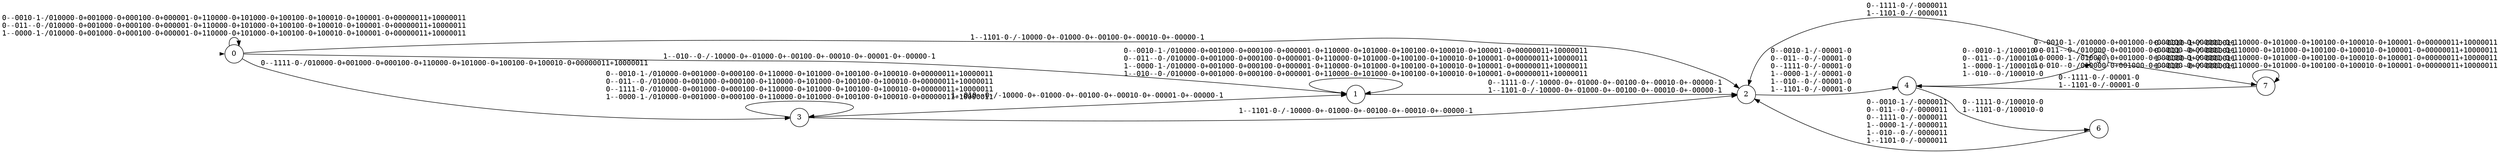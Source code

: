 digraph""{graph[rankdir=LR,ranksep=0.8,nodesep=0.2];node[shape=circle];edge[fontname=mono];init[shape=point,style=invis];0[label="0"];1[label="1"];2[label="2"];3[label="3"];4[label="4"];5[label="5"];6[label="6"];7[label="7"];init->0[penwidth=0,tooltip="initialstate"];0->0[label="0--0010-1-/010000-0+001000-0+000100-0+000001-0+110000-0+101000-0+100100-0+100010-0+100001-0+00000011+10000011\l0--011--0-/010000-0+001000-0+000100-0+000001-0+110000-0+101000-0+100100-0+100010-0+100001-0+00000011+10000011\l1--0000-1-/010000-0+001000-0+000100-0+000001-0+110000-0+101000-0+100100-0+100010-0+100001-0+00000011+10000011\l",labeltooltip="&#172;day&#8743;&#172;get_med&#8743;&#172;shop&#8743;night&#8743;&#172;entrance&#8743;warehouse/&#172;take_med&#8743;go_counter&#8743;&#172;go_charging_point&#8743;&#172;go_safe_loc&#8743;&#172;go_warehouse&#8743;&#172;go_back&#8743;&#172;go_entrace+&#172;take_med&#8743;&#172;go_counter&#8743;go_charging_point&#8743;&#172;go_safe_loc&#8743;&#172;go_warehouse&#8743;&#172;go_back&#8743;&#172;go_entrace+&#172;take_med&#8743;&#172;go_counter&#8743;&#172;go_charging_point&#8743;go_safe_loc&#8743;&#172;go_warehouse&#8743;&#172;go_back&#8743;&#172;go_entrace+&#172;take_med&#8743;&#172;go_counter&#8743;&#172;go_charging_point&#8743;&#172;go_safe_loc&#8743;&#172;go_warehouse&#8743;go_back&#8743;&#172;go_entrace+take_med&#8743;go_counter&#8743;&#172;go_charging_point&#8743;&#172;go_safe_loc&#8743;&#172;go_warehouse&#8743;&#172;go_back&#8743;&#172;go_entrace+take_med&#8743;&#172;go_counter&#8743;go_charging_point&#8743;&#172;go_safe_loc&#8743;&#172;go_warehouse&#8743;&#172;go_back&#8743;&#172;go_entrace+take_med&#8743;&#172;go_counter&#8743;&#172;go_charging_point&#8743;go_safe_loc&#8743;&#172;go_warehouse&#8743;&#172;go_back&#8743;&#172;go_entrace+take_med&#8743;&#172;go_counter&#8743;&#172;go_charging_point&#8743;&#172;go_safe_loc&#8743;go_warehouse&#8743;&#172;go_back&#8743;&#172;go_entrace+take_med&#8743;&#172;go_counter&#8743;&#172;go_charging_point&#8743;&#172;go_safe_loc&#8743;&#172;go_warehouse&#8743;go_back&#8743;&#172;go_entrace+&#172;take_med&#8743;&#172;go_counter&#8743;&#172;go_charging_point&#8743;&#172;go_safe_loc&#8743;&#172;go_warehouse&#8743;&#172;go_back&#8743;give_med&#8743;go_entrace+take_med&#8743;&#172;go_counter&#8743;&#172;go_charging_point&#8743;&#172;go_safe_loc&#8743;&#172;go_warehouse&#8743;&#172;go_back&#8743;give_med&#8743;go_entrace&#10;&#172;day&#8743;&#172;get_med&#8743;shop&#8743;night&#8743;&#172;warehouse/&#172;take_med&#8743;go_counter&#8743;&#172;go_charging_point&#8743;&#172;go_safe_loc&#8743;&#172;go_warehouse&#8743;&#172;go_back&#8743;&#172;go_entrace+&#172;take_med&#8743;&#172;go_counter&#8743;go_charging_point&#8743;&#172;go_safe_loc&#8743;&#172;go_warehouse&#8743;&#172;go_back&#8743;&#172;go_entrace+&#172;take_med&#8743;&#172;go_counter&#8743;&#172;go_charging_point&#8743;go_safe_loc&#8743;&#172;go_warehouse&#8743;&#172;go_back&#8743;&#172;go_entrace+&#172;take_med&#8743;&#172;go_counter&#8743;&#172;go_charging_point&#8743;&#172;go_safe_loc&#8743;&#172;go_warehouse&#8743;go_back&#8743;&#172;go_entrace+take_med&#8743;go_counter&#8743;&#172;go_charging_point&#8743;&#172;go_safe_loc&#8743;&#172;go_warehouse&#8743;&#172;go_back&#8743;&#172;go_entrace+take_med&#8743;&#172;go_counter&#8743;go_charging_point&#8743;&#172;go_safe_loc&#8743;&#172;go_warehouse&#8743;&#172;go_back&#8743;&#172;go_entrace+take_med&#8743;&#172;go_counter&#8743;&#172;go_charging_point&#8743;go_safe_loc&#8743;&#172;go_warehouse&#8743;&#172;go_back&#8743;&#172;go_entrace+take_med&#8743;&#172;go_counter&#8743;&#172;go_charging_point&#8743;&#172;go_safe_loc&#8743;go_warehouse&#8743;&#172;go_back&#8743;&#172;go_entrace+take_med&#8743;&#172;go_counter&#8743;&#172;go_charging_point&#8743;&#172;go_safe_loc&#8743;&#172;go_warehouse&#8743;go_back&#8743;&#172;go_entrace+&#172;take_med&#8743;&#172;go_counter&#8743;&#172;go_charging_point&#8743;&#172;go_safe_loc&#8743;&#172;go_warehouse&#8743;&#172;go_back&#8743;give_med&#8743;go_entrace+take_med&#8743;&#172;go_counter&#8743;&#172;go_charging_point&#8743;&#172;go_safe_loc&#8743;&#172;go_warehouse&#8743;&#172;go_back&#8743;give_med&#8743;go_entrace&#10;day&#8743;&#172;get_med&#8743;&#172;shop&#8743;&#172;night&#8743;&#172;entrance&#8743;warehouse/&#172;take_med&#8743;go_counter&#8743;&#172;go_charging_point&#8743;&#172;go_safe_loc&#8743;&#172;go_warehouse&#8743;&#172;go_back&#8743;&#172;go_entrace+&#172;take_med&#8743;&#172;go_counter&#8743;go_charging_point&#8743;&#172;go_safe_loc&#8743;&#172;go_warehouse&#8743;&#172;go_back&#8743;&#172;go_entrace+&#172;take_med&#8743;&#172;go_counter&#8743;&#172;go_charging_point&#8743;go_safe_loc&#8743;&#172;go_warehouse&#8743;&#172;go_back&#8743;&#172;go_entrace+&#172;take_med&#8743;&#172;go_counter&#8743;&#172;go_charging_point&#8743;&#172;go_safe_loc&#8743;&#172;go_warehouse&#8743;go_back&#8743;&#172;go_entrace+take_med&#8743;go_counter&#8743;&#172;go_charging_point&#8743;&#172;go_safe_loc&#8743;&#172;go_warehouse&#8743;&#172;go_back&#8743;&#172;go_entrace+take_med&#8743;&#172;go_counter&#8743;go_charging_point&#8743;&#172;go_safe_loc&#8743;&#172;go_warehouse&#8743;&#172;go_back&#8743;&#172;go_entrace+take_med&#8743;&#172;go_counter&#8743;&#172;go_charging_point&#8743;go_safe_loc&#8743;&#172;go_warehouse&#8743;&#172;go_back&#8743;&#172;go_entrace+take_med&#8743;&#172;go_counter&#8743;&#172;go_charging_point&#8743;&#172;go_safe_loc&#8743;go_warehouse&#8743;&#172;go_back&#8743;&#172;go_entrace+take_med&#8743;&#172;go_counter&#8743;&#172;go_charging_point&#8743;&#172;go_safe_loc&#8743;&#172;go_warehouse&#8743;go_back&#8743;&#172;go_entrace+&#172;take_med&#8743;&#172;go_counter&#8743;&#172;go_charging_point&#8743;&#172;go_safe_loc&#8743;&#172;go_warehouse&#8743;&#172;go_back&#8743;give_med&#8743;go_entrace+take_med&#8743;&#172;go_counter&#8743;&#172;go_charging_point&#8743;&#172;go_safe_loc&#8743;&#172;go_warehouse&#8743;&#172;go_back&#8743;give_med&#8743;go_entrace&#10;"];0->1[label="1--010--0-/-10000-0+-01000-0+-00100-0+-00010-0+-00001-0+-00000-1\l",labeltooltip="day&#8743;&#172;get_med&#8743;shop&#8743;&#172;night&#8743;&#172;warehouse/go_counter&#8743;&#172;go_charging_point&#8743;&#172;go_safe_loc&#8743;&#172;go_warehouse&#8743;&#172;go_back&#8743;&#172;go_entrace+&#172;go_counter&#8743;go_charging_point&#8743;&#172;go_safe_loc&#8743;&#172;go_warehouse&#8743;&#172;go_back&#8743;&#172;go_entrace+&#172;go_counter&#8743;&#172;go_charging_point&#8743;go_safe_loc&#8743;&#172;go_warehouse&#8743;&#172;go_back&#8743;&#172;go_entrace+&#172;go_counter&#8743;&#172;go_charging_point&#8743;&#172;go_safe_loc&#8743;go_warehouse&#8743;&#172;go_back&#8743;&#172;go_entrace+&#172;go_counter&#8743;&#172;go_charging_point&#8743;&#172;go_safe_loc&#8743;&#172;go_warehouse&#8743;go_back&#8743;&#172;go_entrace+&#172;go_counter&#8743;&#172;go_charging_point&#8743;&#172;go_safe_loc&#8743;&#172;go_warehouse&#8743;&#172;go_back&#8743;go_entrace&#10;"];0->2[label="1--1101-0-/-10000-0+-01000-0+-00100-0+-00010-0+-00000-1\l",labeltooltip="day&#8743;get_med&#8743;shop&#8743;&#172;night&#8743;entrance&#8743;&#172;warehouse/go_counter&#8743;&#172;go_charging_point&#8743;&#172;go_safe_loc&#8743;&#172;go_warehouse&#8743;&#172;go_back&#8743;&#172;go_entrace+&#172;go_counter&#8743;go_charging_point&#8743;&#172;go_safe_loc&#8743;&#172;go_warehouse&#8743;&#172;go_back&#8743;&#172;go_entrace+&#172;go_counter&#8743;&#172;go_charging_point&#8743;go_safe_loc&#8743;&#172;go_warehouse&#8743;&#172;go_back&#8743;&#172;go_entrace+&#172;go_counter&#8743;&#172;go_charging_point&#8743;&#172;go_safe_loc&#8743;go_warehouse&#8743;&#172;go_back&#8743;&#172;go_entrace+&#172;go_counter&#8743;&#172;go_charging_point&#8743;&#172;go_safe_loc&#8743;&#172;go_warehouse&#8743;&#172;go_back&#8743;go_entrace&#10;"];0->3[label="0--1111-0-/010000-0+001000-0+000100-0+110000-0+101000-0+100100-0+100010-0+00000011+10000011\l",labeltooltip="&#172;day&#8743;get_med&#8743;shop&#8743;night&#8743;entrance&#8743;&#172;warehouse/&#172;take_med&#8743;go_counter&#8743;&#172;go_charging_point&#8743;&#172;go_safe_loc&#8743;&#172;go_warehouse&#8743;&#172;go_back&#8743;&#172;go_entrace+&#172;take_med&#8743;&#172;go_counter&#8743;go_charging_point&#8743;&#172;go_safe_loc&#8743;&#172;go_warehouse&#8743;&#172;go_back&#8743;&#172;go_entrace+&#172;take_med&#8743;&#172;go_counter&#8743;&#172;go_charging_point&#8743;go_safe_loc&#8743;&#172;go_warehouse&#8743;&#172;go_back&#8743;&#172;go_entrace+take_med&#8743;go_counter&#8743;&#172;go_charging_point&#8743;&#172;go_safe_loc&#8743;&#172;go_warehouse&#8743;&#172;go_back&#8743;&#172;go_entrace+take_med&#8743;&#172;go_counter&#8743;go_charging_point&#8743;&#172;go_safe_loc&#8743;&#172;go_warehouse&#8743;&#172;go_back&#8743;&#172;go_entrace+take_med&#8743;&#172;go_counter&#8743;&#172;go_charging_point&#8743;go_safe_loc&#8743;&#172;go_warehouse&#8743;&#172;go_back&#8743;&#172;go_entrace+take_med&#8743;&#172;go_counter&#8743;&#172;go_charging_point&#8743;&#172;go_safe_loc&#8743;go_warehouse&#8743;&#172;go_back&#8743;&#172;go_entrace+&#172;take_med&#8743;&#172;go_counter&#8743;&#172;go_charging_point&#8743;&#172;go_safe_loc&#8743;&#172;go_warehouse&#8743;&#172;go_back&#8743;give_med&#8743;go_entrace+take_med&#8743;&#172;go_counter&#8743;&#172;go_charging_point&#8743;&#172;go_safe_loc&#8743;&#172;go_warehouse&#8743;&#172;go_back&#8743;give_med&#8743;go_entrace&#10;"];1->1[label="0--0010-1-/010000-0+001000-0+000100-0+000001-0+110000-0+101000-0+100100-0+100010-0+100001-0+00000011+10000011\l0--011--0-/010000-0+001000-0+000100-0+000001-0+110000-0+101000-0+100100-0+100010-0+100001-0+00000011+10000011\l1--0000-1-/010000-0+001000-0+000100-0+000001-0+110000-0+101000-0+100100-0+100010-0+100001-0+00000011+10000011\l1--010--0-/010000-0+001000-0+000100-0+000001-0+110000-0+101000-0+100100-0+100010-0+100001-0+00000011+10000011\l",labeltooltip="&#172;day&#8743;&#172;get_med&#8743;&#172;shop&#8743;night&#8743;&#172;entrance&#8743;warehouse/&#172;take_med&#8743;go_counter&#8743;&#172;go_charging_point&#8743;&#172;go_safe_loc&#8743;&#172;go_warehouse&#8743;&#172;go_back&#8743;&#172;go_entrace+&#172;take_med&#8743;&#172;go_counter&#8743;go_charging_point&#8743;&#172;go_safe_loc&#8743;&#172;go_warehouse&#8743;&#172;go_back&#8743;&#172;go_entrace+&#172;take_med&#8743;&#172;go_counter&#8743;&#172;go_charging_point&#8743;go_safe_loc&#8743;&#172;go_warehouse&#8743;&#172;go_back&#8743;&#172;go_entrace+&#172;take_med&#8743;&#172;go_counter&#8743;&#172;go_charging_point&#8743;&#172;go_safe_loc&#8743;&#172;go_warehouse&#8743;go_back&#8743;&#172;go_entrace+take_med&#8743;go_counter&#8743;&#172;go_charging_point&#8743;&#172;go_safe_loc&#8743;&#172;go_warehouse&#8743;&#172;go_back&#8743;&#172;go_entrace+take_med&#8743;&#172;go_counter&#8743;go_charging_point&#8743;&#172;go_safe_loc&#8743;&#172;go_warehouse&#8743;&#172;go_back&#8743;&#172;go_entrace+take_med&#8743;&#172;go_counter&#8743;&#172;go_charging_point&#8743;go_safe_loc&#8743;&#172;go_warehouse&#8743;&#172;go_back&#8743;&#172;go_entrace+take_med&#8743;&#172;go_counter&#8743;&#172;go_charging_point&#8743;&#172;go_safe_loc&#8743;go_warehouse&#8743;&#172;go_back&#8743;&#172;go_entrace+take_med&#8743;&#172;go_counter&#8743;&#172;go_charging_point&#8743;&#172;go_safe_loc&#8743;&#172;go_warehouse&#8743;go_back&#8743;&#172;go_entrace+&#172;take_med&#8743;&#172;go_counter&#8743;&#172;go_charging_point&#8743;&#172;go_safe_loc&#8743;&#172;go_warehouse&#8743;&#172;go_back&#8743;give_med&#8743;go_entrace+take_med&#8743;&#172;go_counter&#8743;&#172;go_charging_point&#8743;&#172;go_safe_loc&#8743;&#172;go_warehouse&#8743;&#172;go_back&#8743;give_med&#8743;go_entrace&#10;&#172;day&#8743;&#172;get_med&#8743;shop&#8743;night&#8743;&#172;warehouse/&#172;take_med&#8743;go_counter&#8743;&#172;go_charging_point&#8743;&#172;go_safe_loc&#8743;&#172;go_warehouse&#8743;&#172;go_back&#8743;&#172;go_entrace+&#172;take_med&#8743;&#172;go_counter&#8743;go_charging_point&#8743;&#172;go_safe_loc&#8743;&#172;go_warehouse&#8743;&#172;go_back&#8743;&#172;go_entrace+&#172;take_med&#8743;&#172;go_counter&#8743;&#172;go_charging_point&#8743;go_safe_loc&#8743;&#172;go_warehouse&#8743;&#172;go_back&#8743;&#172;go_entrace+&#172;take_med&#8743;&#172;go_counter&#8743;&#172;go_charging_point&#8743;&#172;go_safe_loc&#8743;&#172;go_warehouse&#8743;go_back&#8743;&#172;go_entrace+take_med&#8743;go_counter&#8743;&#172;go_charging_point&#8743;&#172;go_safe_loc&#8743;&#172;go_warehouse&#8743;&#172;go_back&#8743;&#172;go_entrace+take_med&#8743;&#172;go_counter&#8743;go_charging_point&#8743;&#172;go_safe_loc&#8743;&#172;go_warehouse&#8743;&#172;go_back&#8743;&#172;go_entrace+take_med&#8743;&#172;go_counter&#8743;&#172;go_charging_point&#8743;go_safe_loc&#8743;&#172;go_warehouse&#8743;&#172;go_back&#8743;&#172;go_entrace+take_med&#8743;&#172;go_counter&#8743;&#172;go_charging_point&#8743;&#172;go_safe_loc&#8743;go_warehouse&#8743;&#172;go_back&#8743;&#172;go_entrace+take_med&#8743;&#172;go_counter&#8743;&#172;go_charging_point&#8743;&#172;go_safe_loc&#8743;&#172;go_warehouse&#8743;go_back&#8743;&#172;go_entrace+&#172;take_med&#8743;&#172;go_counter&#8743;&#172;go_charging_point&#8743;&#172;go_safe_loc&#8743;&#172;go_warehouse&#8743;&#172;go_back&#8743;give_med&#8743;go_entrace+take_med&#8743;&#172;go_counter&#8743;&#172;go_charging_point&#8743;&#172;go_safe_loc&#8743;&#172;go_warehouse&#8743;&#172;go_back&#8743;give_med&#8743;go_entrace&#10;day&#8743;&#172;get_med&#8743;&#172;shop&#8743;&#172;night&#8743;&#172;entrance&#8743;warehouse/&#172;take_med&#8743;go_counter&#8743;&#172;go_charging_point&#8743;&#172;go_safe_loc&#8743;&#172;go_warehouse&#8743;&#172;go_back&#8743;&#172;go_entrace+&#172;take_med&#8743;&#172;go_counter&#8743;go_charging_point&#8743;&#172;go_safe_loc&#8743;&#172;go_warehouse&#8743;&#172;go_back&#8743;&#172;go_entrace+&#172;take_med&#8743;&#172;go_counter&#8743;&#172;go_charging_point&#8743;go_safe_loc&#8743;&#172;go_warehouse&#8743;&#172;go_back&#8743;&#172;go_entrace+&#172;take_med&#8743;&#172;go_counter&#8743;&#172;go_charging_point&#8743;&#172;go_safe_loc&#8743;&#172;go_warehouse&#8743;go_back&#8743;&#172;go_entrace+take_med&#8743;go_counter&#8743;&#172;go_charging_point&#8743;&#172;go_safe_loc&#8743;&#172;go_warehouse&#8743;&#172;go_back&#8743;&#172;go_entrace+take_med&#8743;&#172;go_counter&#8743;go_charging_point&#8743;&#172;go_safe_loc&#8743;&#172;go_warehouse&#8743;&#172;go_back&#8743;&#172;go_entrace+take_med&#8743;&#172;go_counter&#8743;&#172;go_charging_point&#8743;go_safe_loc&#8743;&#172;go_warehouse&#8743;&#172;go_back&#8743;&#172;go_entrace+take_med&#8743;&#172;go_counter&#8743;&#172;go_charging_point&#8743;&#172;go_safe_loc&#8743;go_warehouse&#8743;&#172;go_back&#8743;&#172;go_entrace+take_med&#8743;&#172;go_counter&#8743;&#172;go_charging_point&#8743;&#172;go_safe_loc&#8743;&#172;go_warehouse&#8743;go_back&#8743;&#172;go_entrace+&#172;take_med&#8743;&#172;go_counter&#8743;&#172;go_charging_point&#8743;&#172;go_safe_loc&#8743;&#172;go_warehouse&#8743;&#172;go_back&#8743;give_med&#8743;go_entrace+take_med&#8743;&#172;go_counter&#8743;&#172;go_charging_point&#8743;&#172;go_safe_loc&#8743;&#172;go_warehouse&#8743;&#172;go_back&#8743;give_med&#8743;go_entrace&#10;day&#8743;&#172;get_med&#8743;shop&#8743;&#172;night&#8743;&#172;warehouse/&#172;take_med&#8743;go_counter&#8743;&#172;go_charging_point&#8743;&#172;go_safe_loc&#8743;&#172;go_warehouse&#8743;&#172;go_back&#8743;&#172;go_entrace+&#172;take_med&#8743;&#172;go_counter&#8743;go_charging_point&#8743;&#172;go_safe_loc&#8743;&#172;go_warehouse&#8743;&#172;go_back&#8743;&#172;go_entrace+&#172;take_med&#8743;&#172;go_counter&#8743;&#172;go_charging_point&#8743;go_safe_loc&#8743;&#172;go_warehouse&#8743;&#172;go_back&#8743;&#172;go_entrace+&#172;take_med&#8743;&#172;go_counter&#8743;&#172;go_charging_point&#8743;&#172;go_safe_loc&#8743;&#172;go_warehouse&#8743;go_back&#8743;&#172;go_entrace+take_med&#8743;go_counter&#8743;&#172;go_charging_point&#8743;&#172;go_safe_loc&#8743;&#172;go_warehouse&#8743;&#172;go_back&#8743;&#172;go_entrace+take_med&#8743;&#172;go_counter&#8743;go_charging_point&#8743;&#172;go_safe_loc&#8743;&#172;go_warehouse&#8743;&#172;go_back&#8743;&#172;go_entrace+take_med&#8743;&#172;go_counter&#8743;&#172;go_charging_point&#8743;go_safe_loc&#8743;&#172;go_warehouse&#8743;&#172;go_back&#8743;&#172;go_entrace+take_med&#8743;&#172;go_counter&#8743;&#172;go_charging_point&#8743;&#172;go_safe_loc&#8743;go_warehouse&#8743;&#172;go_back&#8743;&#172;go_entrace+take_med&#8743;&#172;go_counter&#8743;&#172;go_charging_point&#8743;&#172;go_safe_loc&#8743;&#172;go_warehouse&#8743;go_back&#8743;&#172;go_entrace+&#172;take_med&#8743;&#172;go_counter&#8743;&#172;go_charging_point&#8743;&#172;go_safe_loc&#8743;&#172;go_warehouse&#8743;&#172;go_back&#8743;give_med&#8743;go_entrace+take_med&#8743;&#172;go_counter&#8743;&#172;go_charging_point&#8743;&#172;go_safe_loc&#8743;&#172;go_warehouse&#8743;&#172;go_back&#8743;give_med&#8743;go_entrace&#10;"];1->2[label="0--1111-0-/-10000-0+-01000-0+-00100-0+-00010-0+-00000-1\l1--1101-0-/-10000-0+-01000-0+-00100-0+-00010-0+-00000-1\l",labeltooltip="&#172;day&#8743;get_med&#8743;shop&#8743;night&#8743;entrance&#8743;&#172;warehouse/go_counter&#8743;&#172;go_charging_point&#8743;&#172;go_safe_loc&#8743;&#172;go_warehouse&#8743;&#172;go_back&#8743;&#172;go_entrace+&#172;go_counter&#8743;go_charging_point&#8743;&#172;go_safe_loc&#8743;&#172;go_warehouse&#8743;&#172;go_back&#8743;&#172;go_entrace+&#172;go_counter&#8743;&#172;go_charging_point&#8743;go_safe_loc&#8743;&#172;go_warehouse&#8743;&#172;go_back&#8743;&#172;go_entrace+&#172;go_counter&#8743;&#172;go_charging_point&#8743;&#172;go_safe_loc&#8743;go_warehouse&#8743;&#172;go_back&#8743;&#172;go_entrace+&#172;go_counter&#8743;&#172;go_charging_point&#8743;&#172;go_safe_loc&#8743;&#172;go_warehouse&#8743;&#172;go_back&#8743;go_entrace&#10;day&#8743;get_med&#8743;shop&#8743;&#172;night&#8743;entrance&#8743;&#172;warehouse/go_counter&#8743;&#172;go_charging_point&#8743;&#172;go_safe_loc&#8743;&#172;go_warehouse&#8743;&#172;go_back&#8743;&#172;go_entrace+&#172;go_counter&#8743;go_charging_point&#8743;&#172;go_safe_loc&#8743;&#172;go_warehouse&#8743;&#172;go_back&#8743;&#172;go_entrace+&#172;go_counter&#8743;&#172;go_charging_point&#8743;go_safe_loc&#8743;&#172;go_warehouse&#8743;&#172;go_back&#8743;&#172;go_entrace+&#172;go_counter&#8743;&#172;go_charging_point&#8743;&#172;go_safe_loc&#8743;go_warehouse&#8743;&#172;go_back&#8743;&#172;go_entrace+&#172;go_counter&#8743;&#172;go_charging_point&#8743;&#172;go_safe_loc&#8743;&#172;go_warehouse&#8743;&#172;go_back&#8743;go_entrace&#10;"];2->4[label="0--0010-1-/-00001-0\l0--011--0-/-00001-0\l0--1111-0-/-00001-0\l1--0000-1-/-00001-0\l1--010--0-/-00001-0\l1--1101-0-/-00001-0\l",labeltooltip="&#172;day&#8743;&#172;get_med&#8743;&#172;shop&#8743;night&#8743;&#172;entrance&#8743;warehouse/&#172;go_counter&#8743;&#172;go_charging_point&#8743;&#172;go_safe_loc&#8743;&#172;go_warehouse&#8743;go_back&#8743;&#172;go_entrace&#10;&#172;day&#8743;&#172;get_med&#8743;shop&#8743;night&#8743;&#172;warehouse/&#172;go_counter&#8743;&#172;go_charging_point&#8743;&#172;go_safe_loc&#8743;&#172;go_warehouse&#8743;go_back&#8743;&#172;go_entrace&#10;&#172;day&#8743;get_med&#8743;shop&#8743;night&#8743;entrance&#8743;&#172;warehouse/&#172;go_counter&#8743;&#172;go_charging_point&#8743;&#172;go_safe_loc&#8743;&#172;go_warehouse&#8743;go_back&#8743;&#172;go_entrace&#10;day&#8743;&#172;get_med&#8743;&#172;shop&#8743;&#172;night&#8743;&#172;entrance&#8743;warehouse/&#172;go_counter&#8743;&#172;go_charging_point&#8743;&#172;go_safe_loc&#8743;&#172;go_warehouse&#8743;go_back&#8743;&#172;go_entrace&#10;day&#8743;&#172;get_med&#8743;shop&#8743;&#172;night&#8743;&#172;warehouse/&#172;go_counter&#8743;&#172;go_charging_point&#8743;&#172;go_safe_loc&#8743;&#172;go_warehouse&#8743;go_back&#8743;&#172;go_entrace&#10;day&#8743;get_med&#8743;shop&#8743;&#172;night&#8743;entrance&#8743;&#172;warehouse/&#172;go_counter&#8743;&#172;go_charging_point&#8743;&#172;go_safe_loc&#8743;&#172;go_warehouse&#8743;go_back&#8743;&#172;go_entrace&#10;"];3->1[label="1--010--0-/-10000-0+-01000-0+-00100-0+-00010-0+-00001-0+-00000-1\l",labeltooltip="day&#8743;&#172;get_med&#8743;shop&#8743;&#172;night&#8743;&#172;warehouse/go_counter&#8743;&#172;go_charging_point&#8743;&#172;go_safe_loc&#8743;&#172;go_warehouse&#8743;&#172;go_back&#8743;&#172;go_entrace+&#172;go_counter&#8743;go_charging_point&#8743;&#172;go_safe_loc&#8743;&#172;go_warehouse&#8743;&#172;go_back&#8743;&#172;go_entrace+&#172;go_counter&#8743;&#172;go_charging_point&#8743;go_safe_loc&#8743;&#172;go_warehouse&#8743;&#172;go_back&#8743;&#172;go_entrace+&#172;go_counter&#8743;&#172;go_charging_point&#8743;&#172;go_safe_loc&#8743;go_warehouse&#8743;&#172;go_back&#8743;&#172;go_entrace+&#172;go_counter&#8743;&#172;go_charging_point&#8743;&#172;go_safe_loc&#8743;&#172;go_warehouse&#8743;go_back&#8743;&#172;go_entrace+&#172;go_counter&#8743;&#172;go_charging_point&#8743;&#172;go_safe_loc&#8743;&#172;go_warehouse&#8743;&#172;go_back&#8743;go_entrace&#10;"];3->2[label="1--1101-0-/-10000-0+-01000-0+-00100-0+-00010-0+-00000-1\l",labeltooltip="day&#8743;get_med&#8743;shop&#8743;&#172;night&#8743;entrance&#8743;&#172;warehouse/go_counter&#8743;&#172;go_charging_point&#8743;&#172;go_safe_loc&#8743;&#172;go_warehouse&#8743;&#172;go_back&#8743;&#172;go_entrace+&#172;go_counter&#8743;go_charging_point&#8743;&#172;go_safe_loc&#8743;&#172;go_warehouse&#8743;&#172;go_back&#8743;&#172;go_entrace+&#172;go_counter&#8743;&#172;go_charging_point&#8743;go_safe_loc&#8743;&#172;go_warehouse&#8743;&#172;go_back&#8743;&#172;go_entrace+&#172;go_counter&#8743;&#172;go_charging_point&#8743;&#172;go_safe_loc&#8743;go_warehouse&#8743;&#172;go_back&#8743;&#172;go_entrace+&#172;go_counter&#8743;&#172;go_charging_point&#8743;&#172;go_safe_loc&#8743;&#172;go_warehouse&#8743;&#172;go_back&#8743;go_entrace&#10;"];3->3[label="0--0010-1-/010000-0+001000-0+000100-0+110000-0+101000-0+100100-0+100010-0+00000011+10000011\l0--011--0-/010000-0+001000-0+000100-0+110000-0+101000-0+100100-0+100010-0+00000011+10000011\l0--1111-0-/010000-0+001000-0+000100-0+110000-0+101000-0+100100-0+100010-0+00000011+10000011\l1--0000-1-/010000-0+001000-0+000100-0+110000-0+101000-0+100100-0+100010-0+00000011+10000011\l",labeltooltip="&#172;day&#8743;&#172;get_med&#8743;&#172;shop&#8743;night&#8743;&#172;entrance&#8743;warehouse/&#172;take_med&#8743;go_counter&#8743;&#172;go_charging_point&#8743;&#172;go_safe_loc&#8743;&#172;go_warehouse&#8743;&#172;go_back&#8743;&#172;go_entrace+&#172;take_med&#8743;&#172;go_counter&#8743;go_charging_point&#8743;&#172;go_safe_loc&#8743;&#172;go_warehouse&#8743;&#172;go_back&#8743;&#172;go_entrace+&#172;take_med&#8743;&#172;go_counter&#8743;&#172;go_charging_point&#8743;go_safe_loc&#8743;&#172;go_warehouse&#8743;&#172;go_back&#8743;&#172;go_entrace+take_med&#8743;go_counter&#8743;&#172;go_charging_point&#8743;&#172;go_safe_loc&#8743;&#172;go_warehouse&#8743;&#172;go_back&#8743;&#172;go_entrace+take_med&#8743;&#172;go_counter&#8743;go_charging_point&#8743;&#172;go_safe_loc&#8743;&#172;go_warehouse&#8743;&#172;go_back&#8743;&#172;go_entrace+take_med&#8743;&#172;go_counter&#8743;&#172;go_charging_point&#8743;go_safe_loc&#8743;&#172;go_warehouse&#8743;&#172;go_back&#8743;&#172;go_entrace+take_med&#8743;&#172;go_counter&#8743;&#172;go_charging_point&#8743;&#172;go_safe_loc&#8743;go_warehouse&#8743;&#172;go_back&#8743;&#172;go_entrace+&#172;take_med&#8743;&#172;go_counter&#8743;&#172;go_charging_point&#8743;&#172;go_safe_loc&#8743;&#172;go_warehouse&#8743;&#172;go_back&#8743;give_med&#8743;go_entrace+take_med&#8743;&#172;go_counter&#8743;&#172;go_charging_point&#8743;&#172;go_safe_loc&#8743;&#172;go_warehouse&#8743;&#172;go_back&#8743;give_med&#8743;go_entrace&#10;&#172;day&#8743;&#172;get_med&#8743;shop&#8743;night&#8743;&#172;warehouse/&#172;take_med&#8743;go_counter&#8743;&#172;go_charging_point&#8743;&#172;go_safe_loc&#8743;&#172;go_warehouse&#8743;&#172;go_back&#8743;&#172;go_entrace+&#172;take_med&#8743;&#172;go_counter&#8743;go_charging_point&#8743;&#172;go_safe_loc&#8743;&#172;go_warehouse&#8743;&#172;go_back&#8743;&#172;go_entrace+&#172;take_med&#8743;&#172;go_counter&#8743;&#172;go_charging_point&#8743;go_safe_loc&#8743;&#172;go_warehouse&#8743;&#172;go_back&#8743;&#172;go_entrace+take_med&#8743;go_counter&#8743;&#172;go_charging_point&#8743;&#172;go_safe_loc&#8743;&#172;go_warehouse&#8743;&#172;go_back&#8743;&#172;go_entrace+take_med&#8743;&#172;go_counter&#8743;go_charging_point&#8743;&#172;go_safe_loc&#8743;&#172;go_warehouse&#8743;&#172;go_back&#8743;&#172;go_entrace+take_med&#8743;&#172;go_counter&#8743;&#172;go_charging_point&#8743;go_safe_loc&#8743;&#172;go_warehouse&#8743;&#172;go_back&#8743;&#172;go_entrace+take_med&#8743;&#172;go_counter&#8743;&#172;go_charging_point&#8743;&#172;go_safe_loc&#8743;go_warehouse&#8743;&#172;go_back&#8743;&#172;go_entrace+&#172;take_med&#8743;&#172;go_counter&#8743;&#172;go_charging_point&#8743;&#172;go_safe_loc&#8743;&#172;go_warehouse&#8743;&#172;go_back&#8743;give_med&#8743;go_entrace+take_med&#8743;&#172;go_counter&#8743;&#172;go_charging_point&#8743;&#172;go_safe_loc&#8743;&#172;go_warehouse&#8743;&#172;go_back&#8743;give_med&#8743;go_entrace&#10;&#172;day&#8743;get_med&#8743;shop&#8743;night&#8743;entrance&#8743;&#172;warehouse/&#172;take_med&#8743;go_counter&#8743;&#172;go_charging_point&#8743;&#172;go_safe_loc&#8743;&#172;go_warehouse&#8743;&#172;go_back&#8743;&#172;go_entrace+&#172;take_med&#8743;&#172;go_counter&#8743;go_charging_point&#8743;&#172;go_safe_loc&#8743;&#172;go_warehouse&#8743;&#172;go_back&#8743;&#172;go_entrace+&#172;take_med&#8743;&#172;go_counter&#8743;&#172;go_charging_point&#8743;go_safe_loc&#8743;&#172;go_warehouse&#8743;&#172;go_back&#8743;&#172;go_entrace+take_med&#8743;go_counter&#8743;&#172;go_charging_point&#8743;&#172;go_safe_loc&#8743;&#172;go_warehouse&#8743;&#172;go_back&#8743;&#172;go_entrace+take_med&#8743;&#172;go_counter&#8743;go_charging_point&#8743;&#172;go_safe_loc&#8743;&#172;go_warehouse&#8743;&#172;go_back&#8743;&#172;go_entrace+take_med&#8743;&#172;go_counter&#8743;&#172;go_charging_point&#8743;go_safe_loc&#8743;&#172;go_warehouse&#8743;&#172;go_back&#8743;&#172;go_entrace+take_med&#8743;&#172;go_counter&#8743;&#172;go_charging_point&#8743;&#172;go_safe_loc&#8743;go_warehouse&#8743;&#172;go_back&#8743;&#172;go_entrace+&#172;take_med&#8743;&#172;go_counter&#8743;&#172;go_charging_point&#8743;&#172;go_safe_loc&#8743;&#172;go_warehouse&#8743;&#172;go_back&#8743;give_med&#8743;go_entrace+take_med&#8743;&#172;go_counter&#8743;&#172;go_charging_point&#8743;&#172;go_safe_loc&#8743;&#172;go_warehouse&#8743;&#172;go_back&#8743;give_med&#8743;go_entrace&#10;day&#8743;&#172;get_med&#8743;&#172;shop&#8743;&#172;night&#8743;&#172;entrance&#8743;warehouse/&#172;take_med&#8743;go_counter&#8743;&#172;go_charging_point&#8743;&#172;go_safe_loc&#8743;&#172;go_warehouse&#8743;&#172;go_back&#8743;&#172;go_entrace+&#172;take_med&#8743;&#172;go_counter&#8743;go_charging_point&#8743;&#172;go_safe_loc&#8743;&#172;go_warehouse&#8743;&#172;go_back&#8743;&#172;go_entrace+&#172;take_med&#8743;&#172;go_counter&#8743;&#172;go_charging_point&#8743;go_safe_loc&#8743;&#172;go_warehouse&#8743;&#172;go_back&#8743;&#172;go_entrace+take_med&#8743;go_counter&#8743;&#172;go_charging_point&#8743;&#172;go_safe_loc&#8743;&#172;go_warehouse&#8743;&#172;go_back&#8743;&#172;go_entrace+take_med&#8743;&#172;go_counter&#8743;go_charging_point&#8743;&#172;go_safe_loc&#8743;&#172;go_warehouse&#8743;&#172;go_back&#8743;&#172;go_entrace+take_med&#8743;&#172;go_counter&#8743;&#172;go_charging_point&#8743;go_safe_loc&#8743;&#172;go_warehouse&#8743;&#172;go_back&#8743;&#172;go_entrace+take_med&#8743;&#172;go_counter&#8743;&#172;go_charging_point&#8743;&#172;go_safe_loc&#8743;go_warehouse&#8743;&#172;go_back&#8743;&#172;go_entrace+&#172;take_med&#8743;&#172;go_counter&#8743;&#172;go_charging_point&#8743;&#172;go_safe_loc&#8743;&#172;go_warehouse&#8743;&#172;go_back&#8743;give_med&#8743;go_entrace+take_med&#8743;&#172;go_counter&#8743;&#172;go_charging_point&#8743;&#172;go_safe_loc&#8743;&#172;go_warehouse&#8743;&#172;go_back&#8743;give_med&#8743;go_entrace&#10;"];4->5[label="0--0010-1-/100010-0\l0--011--0-/100010-0\l1--0000-1-/100010-0\l1--010--0-/100010-0\l",labeltooltip="&#172;day&#8743;&#172;get_med&#8743;&#172;shop&#8743;night&#8743;&#172;entrance&#8743;warehouse/take_med&#8743;&#172;go_counter&#8743;&#172;go_charging_point&#8743;&#172;go_safe_loc&#8743;go_warehouse&#8743;&#172;go_back&#8743;&#172;go_entrace&#10;&#172;day&#8743;&#172;get_med&#8743;shop&#8743;night&#8743;&#172;warehouse/take_med&#8743;&#172;go_counter&#8743;&#172;go_charging_point&#8743;&#172;go_safe_loc&#8743;go_warehouse&#8743;&#172;go_back&#8743;&#172;go_entrace&#10;day&#8743;&#172;get_med&#8743;&#172;shop&#8743;&#172;night&#8743;&#172;entrance&#8743;warehouse/take_med&#8743;&#172;go_counter&#8743;&#172;go_charging_point&#8743;&#172;go_safe_loc&#8743;go_warehouse&#8743;&#172;go_back&#8743;&#172;go_entrace&#10;day&#8743;&#172;get_med&#8743;shop&#8743;&#172;night&#8743;&#172;warehouse/take_med&#8743;&#172;go_counter&#8743;&#172;go_charging_point&#8743;&#172;go_safe_loc&#8743;go_warehouse&#8743;&#172;go_back&#8743;&#172;go_entrace&#10;"];4->6[label="0--1111-0-/100010-0\l1--1101-0-/100010-0\l",labeltooltip="&#172;day&#8743;get_med&#8743;shop&#8743;night&#8743;entrance&#8743;&#172;warehouse/take_med&#8743;&#172;go_counter&#8743;&#172;go_charging_point&#8743;&#172;go_safe_loc&#8743;go_warehouse&#8743;&#172;go_back&#8743;&#172;go_entrace&#10;day&#8743;get_med&#8743;shop&#8743;&#172;night&#8743;entrance&#8743;&#172;warehouse/take_med&#8743;&#172;go_counter&#8743;&#172;go_charging_point&#8743;&#172;go_safe_loc&#8743;go_warehouse&#8743;&#172;go_back&#8743;&#172;go_entrace&#10;"];5->2[label="0--1111-0-/-0000011\l1--1101-0-/-0000011\l",labeltooltip="&#172;day&#8743;get_med&#8743;shop&#8743;night&#8743;entrance&#8743;&#172;warehouse/&#172;go_counter&#8743;&#172;go_charging_point&#8743;&#172;go_safe_loc&#8743;&#172;go_warehouse&#8743;&#172;go_back&#8743;give_med&#8743;go_entrace&#10;day&#8743;get_med&#8743;shop&#8743;&#172;night&#8743;entrance&#8743;&#172;warehouse/&#172;go_counter&#8743;&#172;go_charging_point&#8743;&#172;go_safe_loc&#8743;&#172;go_warehouse&#8743;&#172;go_back&#8743;give_med&#8743;go_entrace&#10;"];5->7[label="0--0010-1-/-0000011\l0--011--0-/-0000011\l1--0000-1-/-0000011\l1--010--0-/-0000011\l",labeltooltip="&#172;day&#8743;&#172;get_med&#8743;&#172;shop&#8743;night&#8743;&#172;entrance&#8743;warehouse/&#172;go_counter&#8743;&#172;go_charging_point&#8743;&#172;go_safe_loc&#8743;&#172;go_warehouse&#8743;&#172;go_back&#8743;give_med&#8743;go_entrace&#10;&#172;day&#8743;&#172;get_med&#8743;shop&#8743;night&#8743;&#172;warehouse/&#172;go_counter&#8743;&#172;go_charging_point&#8743;&#172;go_safe_loc&#8743;&#172;go_warehouse&#8743;&#172;go_back&#8743;give_med&#8743;go_entrace&#10;day&#8743;&#172;get_med&#8743;&#172;shop&#8743;&#172;night&#8743;&#172;entrance&#8743;warehouse/&#172;go_counter&#8743;&#172;go_charging_point&#8743;&#172;go_safe_loc&#8743;&#172;go_warehouse&#8743;&#172;go_back&#8743;give_med&#8743;go_entrace&#10;day&#8743;&#172;get_med&#8743;shop&#8743;&#172;night&#8743;&#172;warehouse/&#172;go_counter&#8743;&#172;go_charging_point&#8743;&#172;go_safe_loc&#8743;&#172;go_warehouse&#8743;&#172;go_back&#8743;give_med&#8743;go_entrace&#10;"];6->2[label="0--0010-1-/-0000011\l0--011--0-/-0000011\l0--1111-0-/-0000011\l1--0000-1-/-0000011\l1--010--0-/-0000011\l1--1101-0-/-0000011\l",labeltooltip="&#172;day&#8743;&#172;get_med&#8743;&#172;shop&#8743;night&#8743;&#172;entrance&#8743;warehouse/&#172;go_counter&#8743;&#172;go_charging_point&#8743;&#172;go_safe_loc&#8743;&#172;go_warehouse&#8743;&#172;go_back&#8743;give_med&#8743;go_entrace&#10;&#172;day&#8743;&#172;get_med&#8743;shop&#8743;night&#8743;&#172;warehouse/&#172;go_counter&#8743;&#172;go_charging_point&#8743;&#172;go_safe_loc&#8743;&#172;go_warehouse&#8743;&#172;go_back&#8743;give_med&#8743;go_entrace&#10;&#172;day&#8743;get_med&#8743;shop&#8743;night&#8743;entrance&#8743;&#172;warehouse/&#172;go_counter&#8743;&#172;go_charging_point&#8743;&#172;go_safe_loc&#8743;&#172;go_warehouse&#8743;&#172;go_back&#8743;give_med&#8743;go_entrace&#10;day&#8743;&#172;get_med&#8743;&#172;shop&#8743;&#172;night&#8743;&#172;entrance&#8743;warehouse/&#172;go_counter&#8743;&#172;go_charging_point&#8743;&#172;go_safe_loc&#8743;&#172;go_warehouse&#8743;&#172;go_back&#8743;give_med&#8743;go_entrace&#10;day&#8743;&#172;get_med&#8743;shop&#8743;&#172;night&#8743;&#172;warehouse/&#172;go_counter&#8743;&#172;go_charging_point&#8743;&#172;go_safe_loc&#8743;&#172;go_warehouse&#8743;&#172;go_back&#8743;give_med&#8743;go_entrace&#10;day&#8743;get_med&#8743;shop&#8743;&#172;night&#8743;entrance&#8743;&#172;warehouse/&#172;go_counter&#8743;&#172;go_charging_point&#8743;&#172;go_safe_loc&#8743;&#172;go_warehouse&#8743;&#172;go_back&#8743;give_med&#8743;go_entrace&#10;"];7->4[label="0--1111-0-/-00001-0\l1--1101-0-/-00001-0\l",labeltooltip="&#172;day&#8743;get_med&#8743;shop&#8743;night&#8743;entrance&#8743;&#172;warehouse/&#172;go_counter&#8743;&#172;go_charging_point&#8743;&#172;go_safe_loc&#8743;&#172;go_warehouse&#8743;go_back&#8743;&#172;go_entrace&#10;day&#8743;get_med&#8743;shop&#8743;&#172;night&#8743;entrance&#8743;&#172;warehouse/&#172;go_counter&#8743;&#172;go_charging_point&#8743;&#172;go_safe_loc&#8743;&#172;go_warehouse&#8743;go_back&#8743;&#172;go_entrace&#10;"];7->7[label="0--0010-1-/010000-0+001000-0+000100-0+000001-0+110000-0+101000-0+100100-0+100010-0+100001-0+00000011+10000011\l0--011--0-/010000-0+001000-0+000100-0+000001-0+110000-0+101000-0+100100-0+100010-0+100001-0+00000011+10000011\l1--0000-1-/010000-0+001000-0+000100-0+000001-0+110000-0+101000-0+100100-0+100010-0+100001-0+00000011+10000011\l1--010--0-/010000-0+001000-0+000100-0+000001-0+110000-0+101000-0+100100-0+100010-0+100001-0+00000011+10000011\l",labeltooltip="&#172;day&#8743;&#172;get_med&#8743;&#172;shop&#8743;night&#8743;&#172;entrance&#8743;warehouse/&#172;take_med&#8743;go_counter&#8743;&#172;go_charging_point&#8743;&#172;go_safe_loc&#8743;&#172;go_warehouse&#8743;&#172;go_back&#8743;&#172;go_entrace+&#172;take_med&#8743;&#172;go_counter&#8743;go_charging_point&#8743;&#172;go_safe_loc&#8743;&#172;go_warehouse&#8743;&#172;go_back&#8743;&#172;go_entrace+&#172;take_med&#8743;&#172;go_counter&#8743;&#172;go_charging_point&#8743;go_safe_loc&#8743;&#172;go_warehouse&#8743;&#172;go_back&#8743;&#172;go_entrace+&#172;take_med&#8743;&#172;go_counter&#8743;&#172;go_charging_point&#8743;&#172;go_safe_loc&#8743;&#172;go_warehouse&#8743;go_back&#8743;&#172;go_entrace+take_med&#8743;go_counter&#8743;&#172;go_charging_point&#8743;&#172;go_safe_loc&#8743;&#172;go_warehouse&#8743;&#172;go_back&#8743;&#172;go_entrace+take_med&#8743;&#172;go_counter&#8743;go_charging_point&#8743;&#172;go_safe_loc&#8743;&#172;go_warehouse&#8743;&#172;go_back&#8743;&#172;go_entrace+take_med&#8743;&#172;go_counter&#8743;&#172;go_charging_point&#8743;go_safe_loc&#8743;&#172;go_warehouse&#8743;&#172;go_back&#8743;&#172;go_entrace+take_med&#8743;&#172;go_counter&#8743;&#172;go_charging_point&#8743;&#172;go_safe_loc&#8743;go_warehouse&#8743;&#172;go_back&#8743;&#172;go_entrace+take_med&#8743;&#172;go_counter&#8743;&#172;go_charging_point&#8743;&#172;go_safe_loc&#8743;&#172;go_warehouse&#8743;go_back&#8743;&#172;go_entrace+&#172;take_med&#8743;&#172;go_counter&#8743;&#172;go_charging_point&#8743;&#172;go_safe_loc&#8743;&#172;go_warehouse&#8743;&#172;go_back&#8743;give_med&#8743;go_entrace+take_med&#8743;&#172;go_counter&#8743;&#172;go_charging_point&#8743;&#172;go_safe_loc&#8743;&#172;go_warehouse&#8743;&#172;go_back&#8743;give_med&#8743;go_entrace&#10;&#172;day&#8743;&#172;get_med&#8743;shop&#8743;night&#8743;&#172;warehouse/&#172;take_med&#8743;go_counter&#8743;&#172;go_charging_point&#8743;&#172;go_safe_loc&#8743;&#172;go_warehouse&#8743;&#172;go_back&#8743;&#172;go_entrace+&#172;take_med&#8743;&#172;go_counter&#8743;go_charging_point&#8743;&#172;go_safe_loc&#8743;&#172;go_warehouse&#8743;&#172;go_back&#8743;&#172;go_entrace+&#172;take_med&#8743;&#172;go_counter&#8743;&#172;go_charging_point&#8743;go_safe_loc&#8743;&#172;go_warehouse&#8743;&#172;go_back&#8743;&#172;go_entrace+&#172;take_med&#8743;&#172;go_counter&#8743;&#172;go_charging_point&#8743;&#172;go_safe_loc&#8743;&#172;go_warehouse&#8743;go_back&#8743;&#172;go_entrace+take_med&#8743;go_counter&#8743;&#172;go_charging_point&#8743;&#172;go_safe_loc&#8743;&#172;go_warehouse&#8743;&#172;go_back&#8743;&#172;go_entrace+take_med&#8743;&#172;go_counter&#8743;go_charging_point&#8743;&#172;go_safe_loc&#8743;&#172;go_warehouse&#8743;&#172;go_back&#8743;&#172;go_entrace+take_med&#8743;&#172;go_counter&#8743;&#172;go_charging_point&#8743;go_safe_loc&#8743;&#172;go_warehouse&#8743;&#172;go_back&#8743;&#172;go_entrace+take_med&#8743;&#172;go_counter&#8743;&#172;go_charging_point&#8743;&#172;go_safe_loc&#8743;go_warehouse&#8743;&#172;go_back&#8743;&#172;go_entrace+take_med&#8743;&#172;go_counter&#8743;&#172;go_charging_point&#8743;&#172;go_safe_loc&#8743;&#172;go_warehouse&#8743;go_back&#8743;&#172;go_entrace+&#172;take_med&#8743;&#172;go_counter&#8743;&#172;go_charging_point&#8743;&#172;go_safe_loc&#8743;&#172;go_warehouse&#8743;&#172;go_back&#8743;give_med&#8743;go_entrace+take_med&#8743;&#172;go_counter&#8743;&#172;go_charging_point&#8743;&#172;go_safe_loc&#8743;&#172;go_warehouse&#8743;&#172;go_back&#8743;give_med&#8743;go_entrace&#10;day&#8743;&#172;get_med&#8743;&#172;shop&#8743;&#172;night&#8743;&#172;entrance&#8743;warehouse/&#172;take_med&#8743;go_counter&#8743;&#172;go_charging_point&#8743;&#172;go_safe_loc&#8743;&#172;go_warehouse&#8743;&#172;go_back&#8743;&#172;go_entrace+&#172;take_med&#8743;&#172;go_counter&#8743;go_charging_point&#8743;&#172;go_safe_loc&#8743;&#172;go_warehouse&#8743;&#172;go_back&#8743;&#172;go_entrace+&#172;take_med&#8743;&#172;go_counter&#8743;&#172;go_charging_point&#8743;go_safe_loc&#8743;&#172;go_warehouse&#8743;&#172;go_back&#8743;&#172;go_entrace+&#172;take_med&#8743;&#172;go_counter&#8743;&#172;go_charging_point&#8743;&#172;go_safe_loc&#8743;&#172;go_warehouse&#8743;go_back&#8743;&#172;go_entrace+take_med&#8743;go_counter&#8743;&#172;go_charging_point&#8743;&#172;go_safe_loc&#8743;&#172;go_warehouse&#8743;&#172;go_back&#8743;&#172;go_entrace+take_med&#8743;&#172;go_counter&#8743;go_charging_point&#8743;&#172;go_safe_loc&#8743;&#172;go_warehouse&#8743;&#172;go_back&#8743;&#172;go_entrace+take_med&#8743;&#172;go_counter&#8743;&#172;go_charging_point&#8743;go_safe_loc&#8743;&#172;go_warehouse&#8743;&#172;go_back&#8743;&#172;go_entrace+take_med&#8743;&#172;go_counter&#8743;&#172;go_charging_point&#8743;&#172;go_safe_loc&#8743;go_warehouse&#8743;&#172;go_back&#8743;&#172;go_entrace+take_med&#8743;&#172;go_counter&#8743;&#172;go_charging_point&#8743;&#172;go_safe_loc&#8743;&#172;go_warehouse&#8743;go_back&#8743;&#172;go_entrace+&#172;take_med&#8743;&#172;go_counter&#8743;&#172;go_charging_point&#8743;&#172;go_safe_loc&#8743;&#172;go_warehouse&#8743;&#172;go_back&#8743;give_med&#8743;go_entrace+take_med&#8743;&#172;go_counter&#8743;&#172;go_charging_point&#8743;&#172;go_safe_loc&#8743;&#172;go_warehouse&#8743;&#172;go_back&#8743;give_med&#8743;go_entrace&#10;day&#8743;&#172;get_med&#8743;shop&#8743;&#172;night&#8743;&#172;warehouse/&#172;take_med&#8743;go_counter&#8743;&#172;go_charging_point&#8743;&#172;go_safe_loc&#8743;&#172;go_warehouse&#8743;&#172;go_back&#8743;&#172;go_entrace+&#172;take_med&#8743;&#172;go_counter&#8743;go_charging_point&#8743;&#172;go_safe_loc&#8743;&#172;go_warehouse&#8743;&#172;go_back&#8743;&#172;go_entrace+&#172;take_med&#8743;&#172;go_counter&#8743;&#172;go_charging_point&#8743;go_safe_loc&#8743;&#172;go_warehouse&#8743;&#172;go_back&#8743;&#172;go_entrace+&#172;take_med&#8743;&#172;go_counter&#8743;&#172;go_charging_point&#8743;&#172;go_safe_loc&#8743;&#172;go_warehouse&#8743;go_back&#8743;&#172;go_entrace+take_med&#8743;go_counter&#8743;&#172;go_charging_point&#8743;&#172;go_safe_loc&#8743;&#172;go_warehouse&#8743;&#172;go_back&#8743;&#172;go_entrace+take_med&#8743;&#172;go_counter&#8743;go_charging_point&#8743;&#172;go_safe_loc&#8743;&#172;go_warehouse&#8743;&#172;go_back&#8743;&#172;go_entrace+take_med&#8743;&#172;go_counter&#8743;&#172;go_charging_point&#8743;go_safe_loc&#8743;&#172;go_warehouse&#8743;&#172;go_back&#8743;&#172;go_entrace+take_med&#8743;&#172;go_counter&#8743;&#172;go_charging_point&#8743;&#172;go_safe_loc&#8743;go_warehouse&#8743;&#172;go_back&#8743;&#172;go_entrace+take_med&#8743;&#172;go_counter&#8743;&#172;go_charging_point&#8743;&#172;go_safe_loc&#8743;&#172;go_warehouse&#8743;go_back&#8743;&#172;go_entrace+&#172;take_med&#8743;&#172;go_counter&#8743;&#172;go_charging_point&#8743;&#172;go_safe_loc&#8743;&#172;go_warehouse&#8743;&#172;go_back&#8743;give_med&#8743;go_entrace+take_med&#8743;&#172;go_counter&#8743;&#172;go_charging_point&#8743;&#172;go_safe_loc&#8743;&#172;go_warehouse&#8743;&#172;go_back&#8743;give_med&#8743;go_entrace&#10;"];}